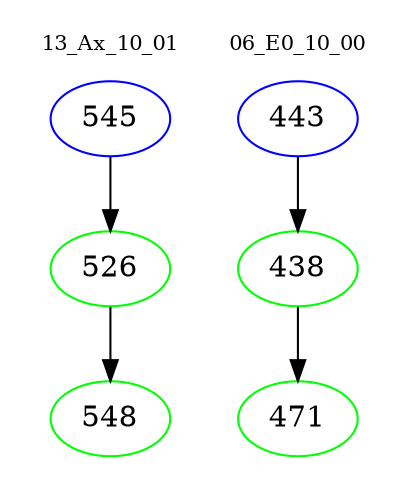 digraph{
subgraph cluster_0 {
color = white
label = "13_Ax_10_01";
fontsize=10;
T0_545 [label="545", color="blue"]
T0_545 -> T0_526 [color="black"]
T0_526 [label="526", color="green"]
T0_526 -> T0_548 [color="black"]
T0_548 [label="548", color="green"]
}
subgraph cluster_1 {
color = white
label = "06_E0_10_00";
fontsize=10;
T1_443 [label="443", color="blue"]
T1_443 -> T1_438 [color="black"]
T1_438 [label="438", color="green"]
T1_438 -> T1_471 [color="black"]
T1_471 [label="471", color="green"]
}
}
